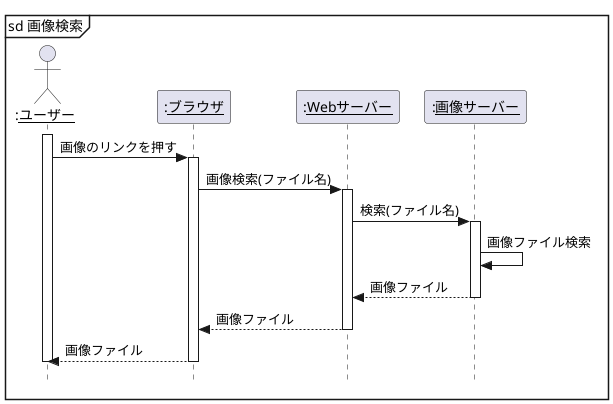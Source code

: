 @startuml 演習4-6
    hide footbox
    skinparam style strictuml

    actor ":<u>ユーザー</u>" as person
    participant ":<u>ブラウザ</u>" as browser
    participant ":<u>Webサーバー</u>" as web
    participant ":<u>画像サーバー</u>" as photo

    mainframe sd 画像検索
    activate person
        person->browser: 画像のリンクを押す
        activate browser
            browser->web: 画像検索(ファイル名)
            activate web
                web->photo: 検索(ファイル名)
                activate photo
                    photo->photo: 画像ファイル検索
                    web<--photo:画像ファイル
                deactivate photo
                browser<--web:画像ファイル
            deactivate web
            person<--browser:画像ファイル
        deactivate browser
    deactivate person
@enduml